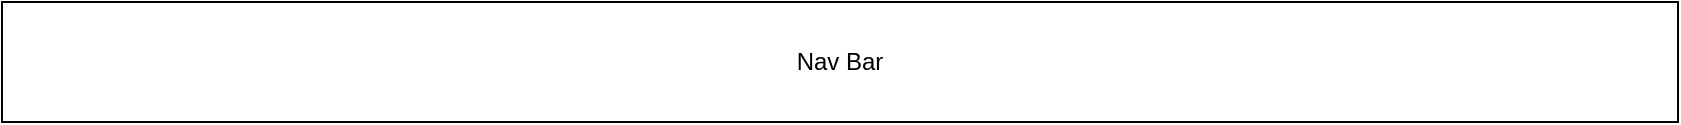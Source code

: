 <mxfile version="13.4.9" type="github">
  <diagram id="kdOB3YhN7u_JqsUiCku2" name="Page-1">
    <mxGraphModel dx="1447" dy="750" grid="0" gridSize="10" guides="1" tooltips="1" connect="1" arrows="1" fold="1" page="1" pageScale="1" pageWidth="850" pageHeight="1100" math="0" shadow="0">
      <root>
        <mxCell id="0" />
        <mxCell id="1" parent="0" />
        <mxCell id="7YeTxplzZI03Y5erafH--1" value="Nav Bar" style="rounded=0;whiteSpace=wrap;html=1;" vertex="1" parent="1">
          <mxGeometry x="4" y="3" width="838" height="60" as="geometry" />
        </mxCell>
      </root>
    </mxGraphModel>
  </diagram>
</mxfile>

